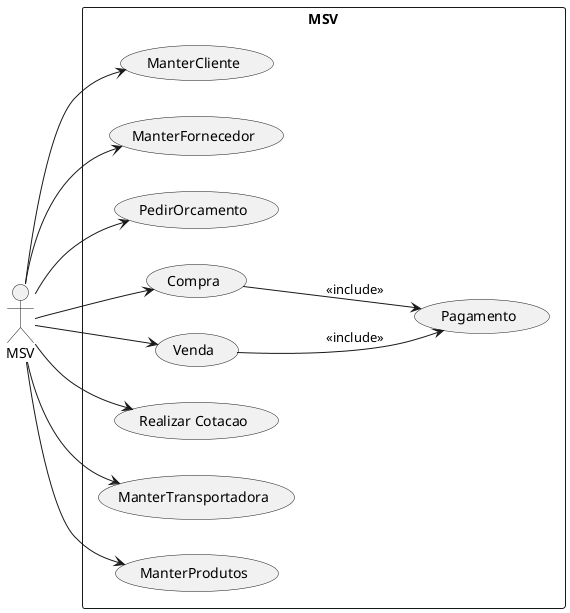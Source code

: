 @startuml

left to right direction
actor "MSV" as Msv

rectangle "MSV"{
    usecase "ManterCliente" as UC1
    usecase "ManterFornecedor"as UC2
    usecase "PedirOrcamento" as UC3
    usecase "Compra" as UC6
    usecase "Pagamento" as UC7
    usecase "Venda" as UC8
    usecase "Realizar Cotacao" as UC5
    usecase "ManterTransportadora" as UC9 
    usecase "ManterProdutos" as UC4  
}


Msv --> UC1
Msv --> UC2
Msv --> UC3
Msv --> UC6
Msv --> UC8
Msv --> UC5
Msv --> UC9
Msv --> UC4

UC8 --> UC7:<<include>>
UC6 --> UC7:<<include>>
@enduml